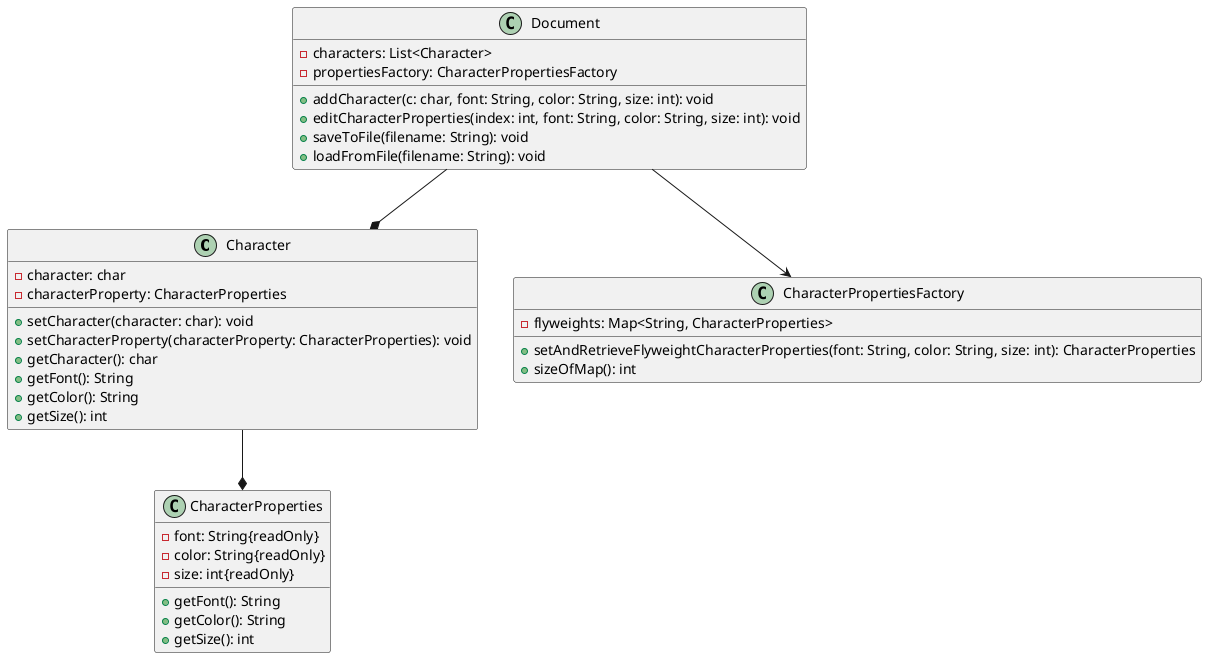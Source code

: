 @startuml
class Character {
    - character: char
    - characterProperty: CharacterProperties
    + setCharacter(character: char): void
    + setCharacterProperty(characterProperty: CharacterProperties): void
    + getCharacter(): char
    + getFont(): String
    + getColor(): String
    + getSize(): int
}

class CharacterProperties {
    - font: String{readOnly}
    - color: String{readOnly}
    - size: int{readOnly}
    + getFont(): String
    + getColor(): String
    + getSize(): int
}

class CharacterPropertiesFactory {
    - flyweights: Map<String, CharacterProperties>
    + setAndRetrieveFlyweightCharacterProperties(font: String, color: String, size: int): CharacterProperties
    + sizeOfMap(): int
}

class Document {
    - characters: List<Character>
    - propertiesFactory: CharacterPropertiesFactory
    + addCharacter(c: char, font: String, color: String, size: int): void
    + editCharacterProperties(index: int, font: String, color: String, size: int): void
    + saveToFile(filename: String): void
    + loadFromFile(filename: String): void
}


Document --* Character
Character --* CharacterProperties
Document --> CharacterPropertiesFactory
@enduml
